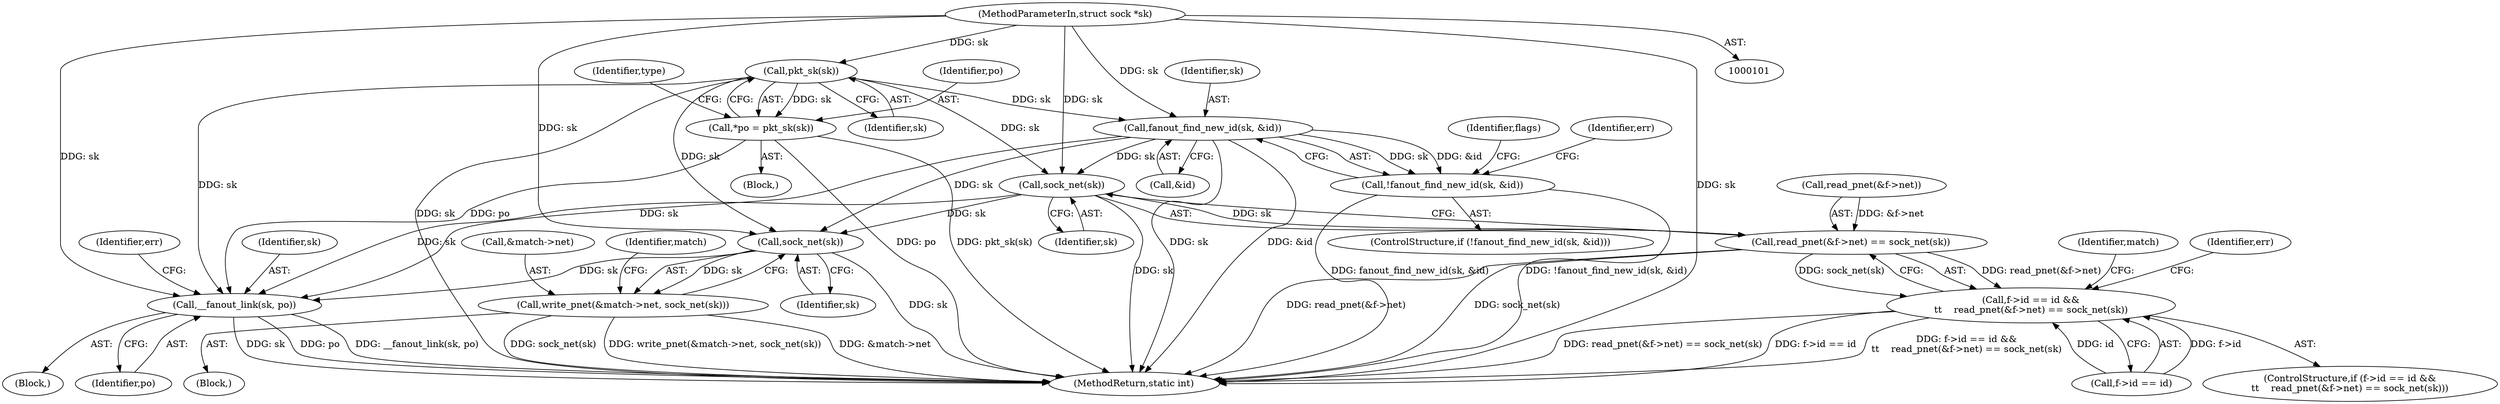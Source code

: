 digraph "0_linux_008ba2a13f2d04c947adc536d19debb8fe66f110@pointer" {
"1000102" [label="(MethodParameterIn,struct sock *sk)"];
"1000113" [label="(Call,pkt_sk(sk))"];
"1000111" [label="(Call,*po = pkt_sk(sk))"];
"1000471" [label="(Call,__fanout_link(sk, po))"];
"1000239" [label="(Call,fanout_find_new_id(sk, &id))"];
"1000238" [label="(Call,!fanout_find_new_id(sk, &id))"];
"1000272" [label="(Call,sock_net(sk))"];
"1000266" [label="(Call,read_pnet(&f->net) == sock_net(sk))"];
"1000260" [label="(Call,f->id == id &&\n\t\t    read_pnet(&f->net) == sock_net(sk))"];
"1000316" [label="(Call,sock_net(sk))"];
"1000311" [label="(Call,write_pnet(&match->net, sock_net(sk)))"];
"1000312" [label="(Call,&match->net)"];
"1000238" [label="(Call,!fanout_find_new_id(sk, &id))"];
"1000472" [label="(Identifier,sk)"];
"1000261" [label="(Call,f->id == id)"];
"1000316" [label="(Call,sock_net(sk))"];
"1000250" [label="(Identifier,flags)"];
"1000102" [label="(MethodParameterIn,struct sock *sk)"];
"1000273" [label="(Identifier,sk)"];
"1000295" [label="(Block,)"];
"1000317" [label="(Identifier,sk)"];
"1000241" [label="(Call,&id)"];
"1000276" [label="(Identifier,match)"];
"1000119" [label="(Identifier,type)"];
"1000448" [label="(Block,)"];
"1000112" [label="(Identifier,po)"];
"1000311" [label="(Call,write_pnet(&match->net, sock_net(sk)))"];
"1000105" [label="(Block,)"];
"1000266" [label="(Call,read_pnet(&f->net) == sock_net(sk))"];
"1000114" [label="(Identifier,sk)"];
"1000272" [label="(Call,sock_net(sk))"];
"1000245" [label="(Identifier,err)"];
"1000260" [label="(Call,f->id == id &&\n\t\t    read_pnet(&f->net) == sock_net(sk))"];
"1000267" [label="(Call,read_pnet(&f->net))"];
"1000473" [label="(Identifier,po)"];
"1000113" [label="(Call,pkt_sk(sk))"];
"1000111" [label="(Call,*po = pkt_sk(sk))"];
"1000237" [label="(ControlStructure,if (!fanout_find_new_id(sk, &id)))"];
"1000259" [label="(ControlStructure,if (f->id == id &&\n\t\t    read_pnet(&f->net) == sock_net(sk)))"];
"1000475" [label="(Identifier,err)"];
"1000471" [label="(Call,__fanout_link(sk, po))"];
"1000240" [label="(Identifier,sk)"];
"1000239" [label="(Call,fanout_find_new_id(sk, &id))"];
"1000280" [label="(Identifier,err)"];
"1000320" [label="(Identifier,match)"];
"1000495" [label="(MethodReturn,static int)"];
"1000102" -> "1000101"  [label="AST: "];
"1000102" -> "1000495"  [label="DDG: sk"];
"1000102" -> "1000113"  [label="DDG: sk"];
"1000102" -> "1000239"  [label="DDG: sk"];
"1000102" -> "1000272"  [label="DDG: sk"];
"1000102" -> "1000316"  [label="DDG: sk"];
"1000102" -> "1000471"  [label="DDG: sk"];
"1000113" -> "1000111"  [label="AST: "];
"1000113" -> "1000114"  [label="CFG: "];
"1000114" -> "1000113"  [label="AST: "];
"1000111" -> "1000113"  [label="CFG: "];
"1000113" -> "1000495"  [label="DDG: sk"];
"1000113" -> "1000111"  [label="DDG: sk"];
"1000113" -> "1000239"  [label="DDG: sk"];
"1000113" -> "1000272"  [label="DDG: sk"];
"1000113" -> "1000316"  [label="DDG: sk"];
"1000113" -> "1000471"  [label="DDG: sk"];
"1000111" -> "1000105"  [label="AST: "];
"1000112" -> "1000111"  [label="AST: "];
"1000119" -> "1000111"  [label="CFG: "];
"1000111" -> "1000495"  [label="DDG: po"];
"1000111" -> "1000495"  [label="DDG: pkt_sk(sk)"];
"1000111" -> "1000471"  [label="DDG: po"];
"1000471" -> "1000448"  [label="AST: "];
"1000471" -> "1000473"  [label="CFG: "];
"1000472" -> "1000471"  [label="AST: "];
"1000473" -> "1000471"  [label="AST: "];
"1000475" -> "1000471"  [label="CFG: "];
"1000471" -> "1000495"  [label="DDG: sk"];
"1000471" -> "1000495"  [label="DDG: po"];
"1000471" -> "1000495"  [label="DDG: __fanout_link(sk, po)"];
"1000272" -> "1000471"  [label="DDG: sk"];
"1000316" -> "1000471"  [label="DDG: sk"];
"1000239" -> "1000471"  [label="DDG: sk"];
"1000239" -> "1000238"  [label="AST: "];
"1000239" -> "1000241"  [label="CFG: "];
"1000240" -> "1000239"  [label="AST: "];
"1000241" -> "1000239"  [label="AST: "];
"1000238" -> "1000239"  [label="CFG: "];
"1000239" -> "1000495"  [label="DDG: sk"];
"1000239" -> "1000495"  [label="DDG: &id"];
"1000239" -> "1000238"  [label="DDG: sk"];
"1000239" -> "1000238"  [label="DDG: &id"];
"1000239" -> "1000272"  [label="DDG: sk"];
"1000239" -> "1000316"  [label="DDG: sk"];
"1000238" -> "1000237"  [label="AST: "];
"1000245" -> "1000238"  [label="CFG: "];
"1000250" -> "1000238"  [label="CFG: "];
"1000238" -> "1000495"  [label="DDG: fanout_find_new_id(sk, &id)"];
"1000238" -> "1000495"  [label="DDG: !fanout_find_new_id(sk, &id)"];
"1000272" -> "1000266"  [label="AST: "];
"1000272" -> "1000273"  [label="CFG: "];
"1000273" -> "1000272"  [label="AST: "];
"1000266" -> "1000272"  [label="CFG: "];
"1000272" -> "1000495"  [label="DDG: sk"];
"1000272" -> "1000266"  [label="DDG: sk"];
"1000272" -> "1000316"  [label="DDG: sk"];
"1000266" -> "1000260"  [label="AST: "];
"1000267" -> "1000266"  [label="AST: "];
"1000260" -> "1000266"  [label="CFG: "];
"1000266" -> "1000495"  [label="DDG: read_pnet(&f->net)"];
"1000266" -> "1000495"  [label="DDG: sock_net(sk)"];
"1000266" -> "1000260"  [label="DDG: read_pnet(&f->net)"];
"1000266" -> "1000260"  [label="DDG: sock_net(sk)"];
"1000267" -> "1000266"  [label="DDG: &f->net"];
"1000260" -> "1000259"  [label="AST: "];
"1000260" -> "1000261"  [label="CFG: "];
"1000261" -> "1000260"  [label="AST: "];
"1000276" -> "1000260"  [label="CFG: "];
"1000280" -> "1000260"  [label="CFG: "];
"1000260" -> "1000495"  [label="DDG: f->id == id &&\n\t\t    read_pnet(&f->net) == sock_net(sk)"];
"1000260" -> "1000495"  [label="DDG: read_pnet(&f->net) == sock_net(sk)"];
"1000260" -> "1000495"  [label="DDG: f->id == id"];
"1000261" -> "1000260"  [label="DDG: f->id"];
"1000261" -> "1000260"  [label="DDG: id"];
"1000316" -> "1000311"  [label="AST: "];
"1000316" -> "1000317"  [label="CFG: "];
"1000317" -> "1000316"  [label="AST: "];
"1000311" -> "1000316"  [label="CFG: "];
"1000316" -> "1000495"  [label="DDG: sk"];
"1000316" -> "1000311"  [label="DDG: sk"];
"1000311" -> "1000295"  [label="AST: "];
"1000312" -> "1000311"  [label="AST: "];
"1000320" -> "1000311"  [label="CFG: "];
"1000311" -> "1000495"  [label="DDG: &match->net"];
"1000311" -> "1000495"  [label="DDG: sock_net(sk)"];
"1000311" -> "1000495"  [label="DDG: write_pnet(&match->net, sock_net(sk))"];
}
